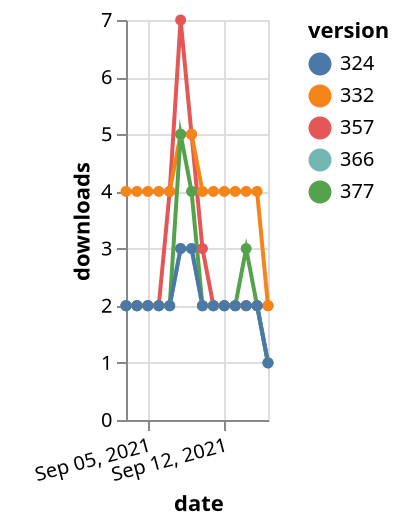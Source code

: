{"$schema": "https://vega.github.io/schema/vega-lite/v5.json", "description": "A simple bar chart with embedded data.", "data": {"values": [{"date": "2021-09-03", "total": 2355, "delta": 2, "version": "366"}, {"date": "2021-09-04", "total": 2357, "delta": 2, "version": "366"}, {"date": "2021-09-05", "total": 2359, "delta": 2, "version": "366"}, {"date": "2021-09-06", "total": 2361, "delta": 2, "version": "366"}, {"date": "2021-09-07", "total": 2363, "delta": 2, "version": "366"}, {"date": "2021-09-08", "total": 2366, "delta": 3, "version": "366"}, {"date": "2021-09-09", "total": 2369, "delta": 3, "version": "366"}, {"date": "2021-09-10", "total": 2371, "delta": 2, "version": "366"}, {"date": "2021-09-11", "total": 2373, "delta": 2, "version": "366"}, {"date": "2021-09-12", "total": 2375, "delta": 2, "version": "366"}, {"date": "2021-09-13", "total": 2377, "delta": 2, "version": "366"}, {"date": "2021-09-14", "total": 2379, "delta": 2, "version": "366"}, {"date": "2021-09-15", "total": 2381, "delta": 2, "version": "366"}, {"date": "2021-09-16", "total": 2382, "delta": 1, "version": "366"}, {"date": "2021-09-03", "total": 3850, "delta": 2, "version": "357"}, {"date": "2021-09-04", "total": 3852, "delta": 2, "version": "357"}, {"date": "2021-09-05", "total": 3854, "delta": 2, "version": "357"}, {"date": "2021-09-06", "total": 3856, "delta": 2, "version": "357"}, {"date": "2021-09-07", "total": 3860, "delta": 4, "version": "357"}, {"date": "2021-09-08", "total": 3867, "delta": 7, "version": "357"}, {"date": "2021-09-09", "total": 3872, "delta": 5, "version": "357"}, {"date": "2021-09-10", "total": 3875, "delta": 3, "version": "357"}, {"date": "2021-09-11", "total": 3877, "delta": 2, "version": "357"}, {"date": "2021-09-12", "total": 3879, "delta": 2, "version": "357"}, {"date": "2021-09-13", "total": 3881, "delta": 2, "version": "357"}, {"date": "2021-09-14", "total": 3883, "delta": 2, "version": "357"}, {"date": "2021-09-15", "total": 3885, "delta": 2, "version": "357"}, {"date": "2021-09-16", "total": 3887, "delta": 2, "version": "357"}, {"date": "2021-09-03", "total": 6197, "delta": 4, "version": "332"}, {"date": "2021-09-04", "total": 6201, "delta": 4, "version": "332"}, {"date": "2021-09-05", "total": 6205, "delta": 4, "version": "332"}, {"date": "2021-09-06", "total": 6209, "delta": 4, "version": "332"}, {"date": "2021-09-07", "total": 6213, "delta": 4, "version": "332"}, {"date": "2021-09-08", "total": 6218, "delta": 5, "version": "332"}, {"date": "2021-09-09", "total": 6223, "delta": 5, "version": "332"}, {"date": "2021-09-10", "total": 6227, "delta": 4, "version": "332"}, {"date": "2021-09-11", "total": 6231, "delta": 4, "version": "332"}, {"date": "2021-09-12", "total": 6235, "delta": 4, "version": "332"}, {"date": "2021-09-13", "total": 6239, "delta": 4, "version": "332"}, {"date": "2021-09-14", "total": 6243, "delta": 4, "version": "332"}, {"date": "2021-09-15", "total": 6247, "delta": 4, "version": "332"}, {"date": "2021-09-16", "total": 6249, "delta": 2, "version": "332"}, {"date": "2021-09-03", "total": 2097, "delta": 2, "version": "377"}, {"date": "2021-09-04", "total": 2099, "delta": 2, "version": "377"}, {"date": "2021-09-05", "total": 2101, "delta": 2, "version": "377"}, {"date": "2021-09-06", "total": 2103, "delta": 2, "version": "377"}, {"date": "2021-09-07", "total": 2105, "delta": 2, "version": "377"}, {"date": "2021-09-08", "total": 2110, "delta": 5, "version": "377"}, {"date": "2021-09-09", "total": 2114, "delta": 4, "version": "377"}, {"date": "2021-09-10", "total": 2116, "delta": 2, "version": "377"}, {"date": "2021-09-11", "total": 2118, "delta": 2, "version": "377"}, {"date": "2021-09-12", "total": 2120, "delta": 2, "version": "377"}, {"date": "2021-09-13", "total": 2122, "delta": 2, "version": "377"}, {"date": "2021-09-14", "total": 2125, "delta": 3, "version": "377"}, {"date": "2021-09-15", "total": 2127, "delta": 2, "version": "377"}, {"date": "2021-09-16", "total": 2128, "delta": 1, "version": "377"}, {"date": "2021-09-03", "total": 3423, "delta": 2, "version": "324"}, {"date": "2021-09-04", "total": 3425, "delta": 2, "version": "324"}, {"date": "2021-09-05", "total": 3427, "delta": 2, "version": "324"}, {"date": "2021-09-06", "total": 3429, "delta": 2, "version": "324"}, {"date": "2021-09-07", "total": 3431, "delta": 2, "version": "324"}, {"date": "2021-09-08", "total": 3434, "delta": 3, "version": "324"}, {"date": "2021-09-09", "total": 3437, "delta": 3, "version": "324"}, {"date": "2021-09-10", "total": 3439, "delta": 2, "version": "324"}, {"date": "2021-09-11", "total": 3441, "delta": 2, "version": "324"}, {"date": "2021-09-12", "total": 3443, "delta": 2, "version": "324"}, {"date": "2021-09-13", "total": 3445, "delta": 2, "version": "324"}, {"date": "2021-09-14", "total": 3447, "delta": 2, "version": "324"}, {"date": "2021-09-15", "total": 3449, "delta": 2, "version": "324"}, {"date": "2021-09-16", "total": 3450, "delta": 1, "version": "324"}]}, "width": "container", "mark": {"type": "line", "point": {"filled": true}}, "encoding": {"x": {"field": "date", "type": "temporal", "timeUnit": "yearmonthdate", "title": "date", "axis": {"labelAngle": -15}}, "y": {"field": "delta", "type": "quantitative", "title": "downloads"}, "color": {"field": "version", "type": "nominal"}, "tooltip": {"field": "delta"}}}